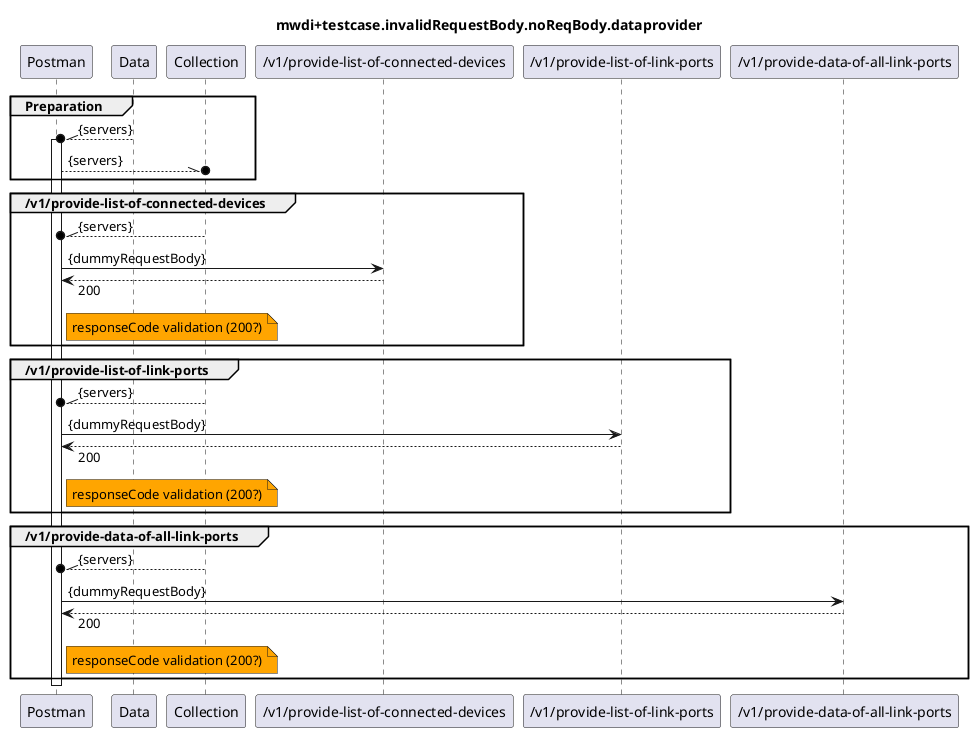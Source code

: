 @startuml mwdi+diagram.invalidRequestBody.noReqBody.dataprovider
skinparam responseMessageBelowArrow true

title
mwdi+testcase.invalidRequestBody.noReqBody.dataprovider
end title

participant "Postman" as Postman
participant "Data" as Data
participant "Collection" as Collection

participant "/v1/provide-list-of-connected-devices" as PLOCD
participant "/v1/provide-list-of-link-ports" as PLOLP
participant "/v1/provide-data-of-all-link-ports" as PDOALP
group Preparation
  Data --\\o Postman : {servers}
  activate Postman
  Postman --\\o Collection : {servers}
end

group /v1/provide-list-of-connected-devices
  Collection --\\o Postman : {servers}
  Postman -> PLOCD : {dummyRequestBody}
  Postman <-- PLOCD : 200
  note right Postman #Orange
    responseCode validation (200?)
  end note
end

group /v1/provide-list-of-link-ports
  Collection --\\o Postman : {servers}
  Postman -> PLOLP : {dummyRequestBody}
  Postman <-- PLOLP : 200
  note right Postman #Orange
    responseCode validation (200?)
  end note
end

group /v1/provide-data-of-all-link-ports
  Collection --\\o Postman : {servers}
  Postman -> PDOALP : {dummyRequestBody}
  Postman <-- PDOALP : 200
  note right Postman #Orange
    responseCode validation (200?)
  end note
end

deactivate Postman

@enduml
